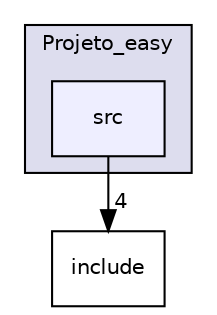 digraph "Desktop/Projeto_easy/src" {
  compound=true
  node [ fontsize="10", fontname="Helvetica"];
  edge [ labelfontsize="10", labelfontname="Helvetica"];
  subgraph clusterdir_6fd8f29a3b5a4674b09999e52e5dfa0f {
    graph [ bgcolor="#ddddee", pencolor="black", label="Projeto_easy" fontname="Helvetica", fontsize="10", URL="dir_6fd8f29a3b5a4674b09999e52e5dfa0f.html"]
  dir_483d2c9add7cc4c894a3a915d3e4f795 [shape=box, label="src", style="filled", fillcolor="#eeeeff", pencolor="black", URL="dir_483d2c9add7cc4c894a3a915d3e4f795.html"];
  }
  dir_a11f83ed21c6cfe72d71bfc5f7507620 [shape=box label="include" URL="dir_a11f83ed21c6cfe72d71bfc5f7507620.html"];
  dir_483d2c9add7cc4c894a3a915d3e4f795->dir_a11f83ed21c6cfe72d71bfc5f7507620 [headlabel="4", labeldistance=1.5 headhref="dir_000003_000002.html"];
}
